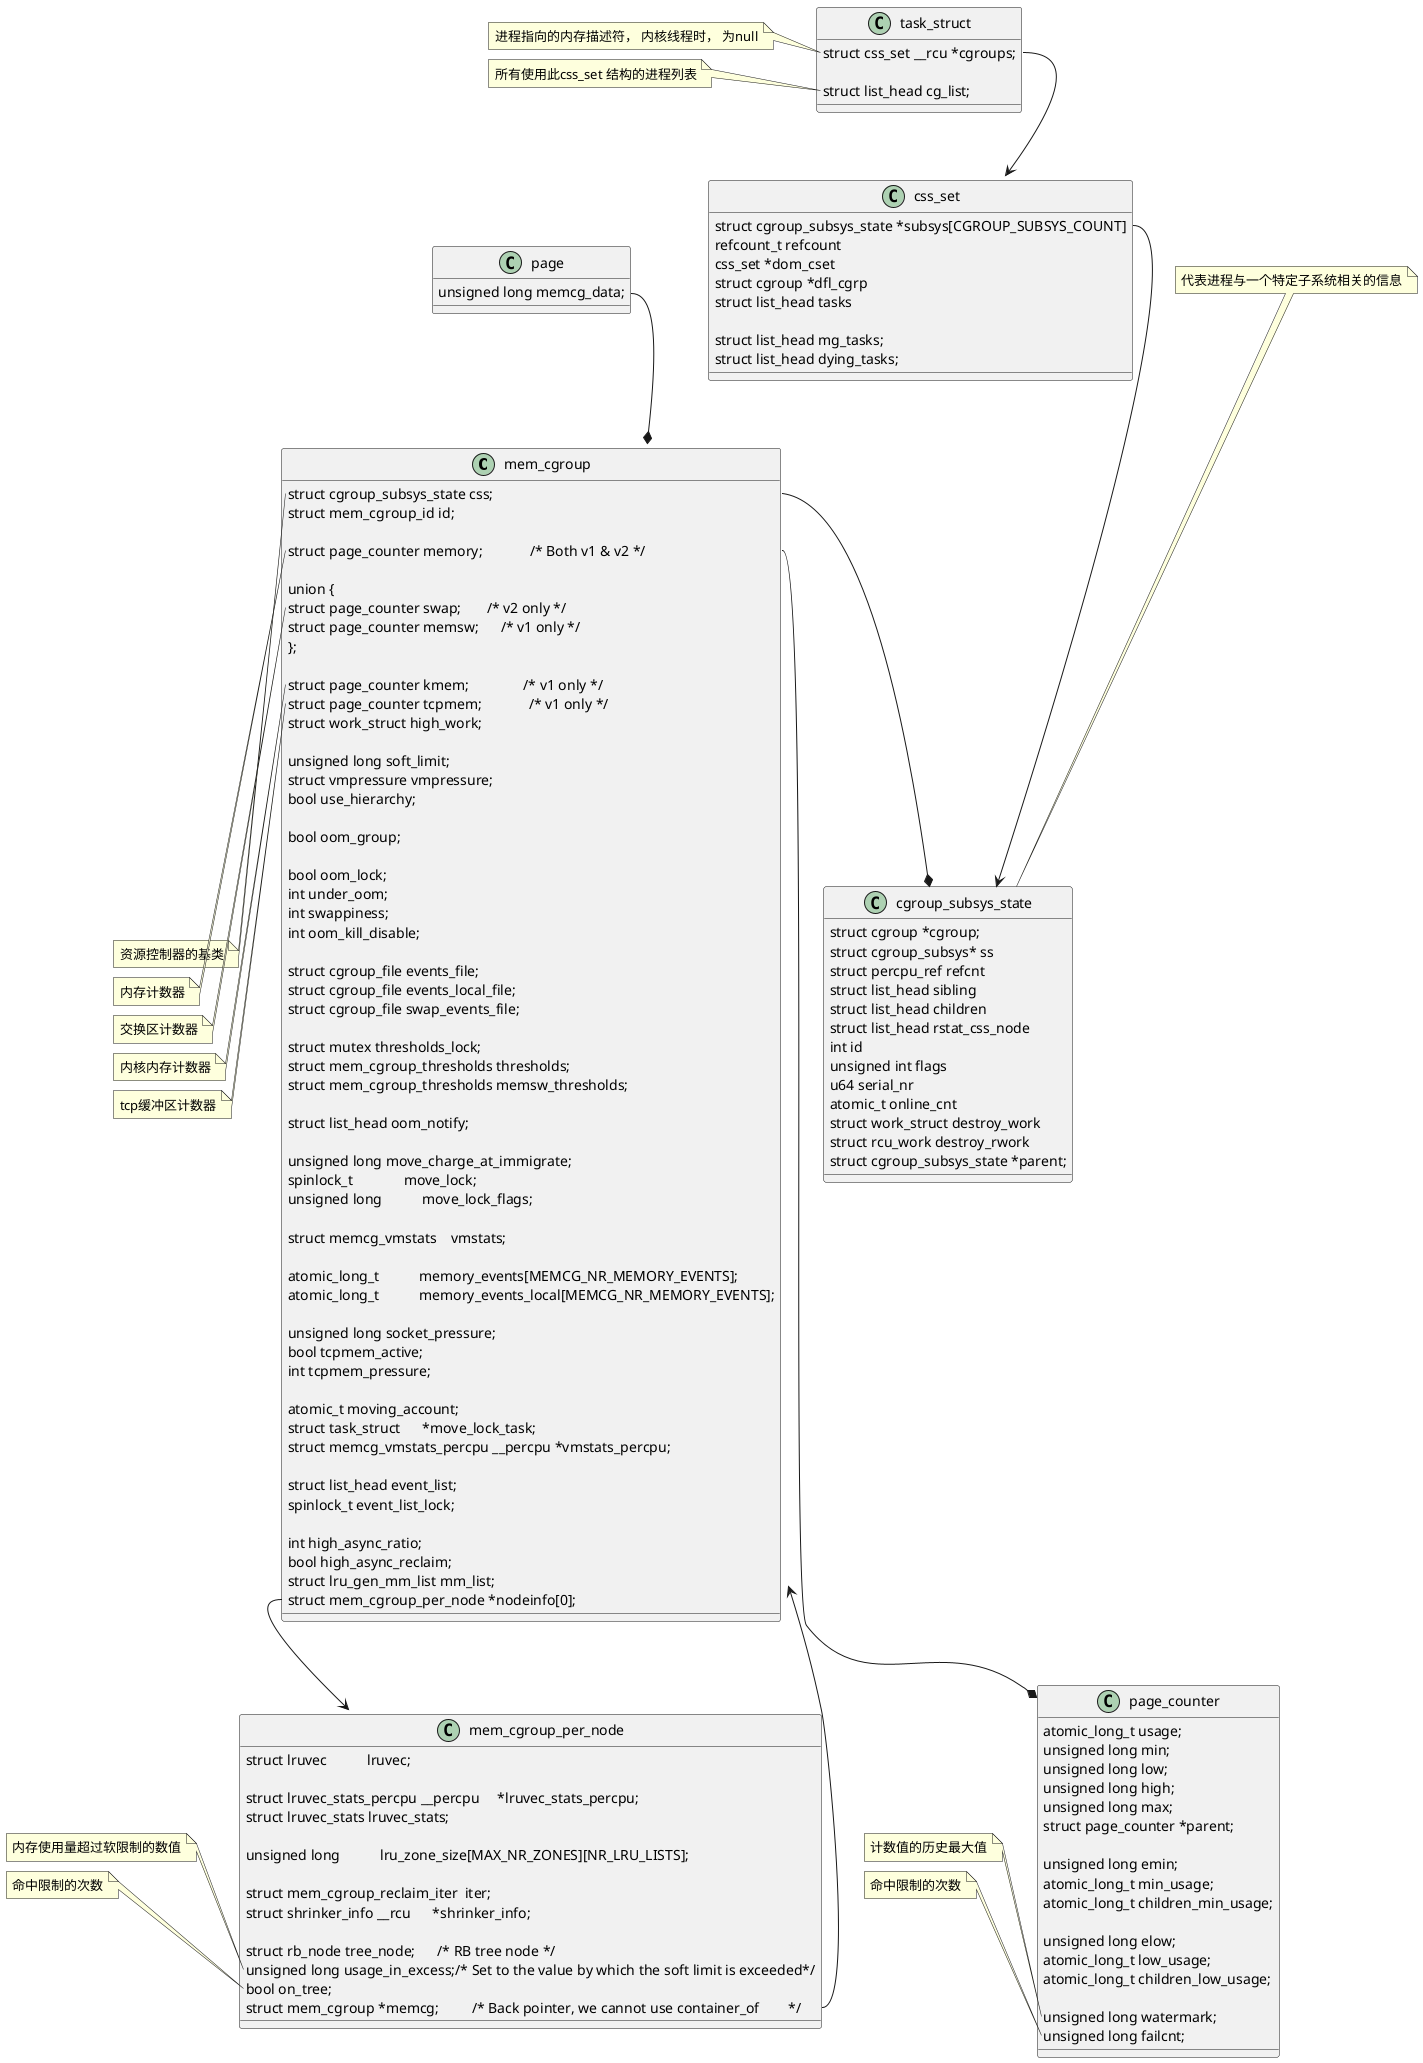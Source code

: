 @startuml
' left to right direction

class mem_cgroup {
        struct cgroup_subsys_state css;
        struct mem_cgroup_id id;

        struct page_counter memory;             /* Both v1 & v2 */

        union {
                struct page_counter swap;       /* v2 only */
                struct page_counter memsw;      /* v1 only */
        };

        struct page_counter kmem;               /* v1 only */
        struct page_counter tcpmem;             /* v1 only */
        struct work_struct high_work;

        unsigned long soft_limit;
        struct vmpressure vmpressure;
        bool use_hierarchy;

        bool oom_group;

        bool oom_lock;
        int under_oom;
        int swappiness;
        int oom_kill_disable;

        struct cgroup_file events_file;
        struct cgroup_file events_local_file;
        struct cgroup_file swap_events_file;

        struct mutex thresholds_lock;
        struct mem_cgroup_thresholds thresholds;
        struct mem_cgroup_thresholds memsw_thresholds;

        struct list_head oom_notify;

        unsigned long move_charge_at_immigrate;
        spinlock_t              move_lock;
        unsigned long           move_lock_flags;

        struct memcg_vmstats    vmstats;

        atomic_long_t           memory_events[MEMCG_NR_MEMORY_EVENTS];
        atomic_long_t           memory_events_local[MEMCG_NR_MEMORY_EVENTS];

        unsigned long socket_pressure;
        bool tcpmem_active;
        int tcpmem_pressure;

        atomic_t moving_account;
        struct task_struct      *move_lock_task;
        struct memcg_vmstats_percpu __percpu *vmstats_percpu;

        struct list_head event_list;
        spinlock_t event_list_lock;

        int high_async_ratio;
        bool high_async_reclaim;
        struct lru_gen_mm_list mm_list;
        struct mem_cgroup_per_node *nodeinfo[0];
}

note left of mem_cgroup::css
    资源控制器的基类
end note

note left of mem_cgroup::memory
    内存计数器
end note

note left of mem_cgroup::swap
    交换区计数器
end note

note left of mem_cgroup::kmem
    内核内存计数器
end note

note left of mem_cgroup::tcpmem
    tcp缓冲区计数器
end note


class page_counter {
        atomic_long_t usage; 
        unsigned long min;
        unsigned long low;
        unsigned long high;
        unsigned long max;
        struct page_counter *parent;

        unsigned long emin;
        atomic_long_t min_usage;
        atomic_long_t children_min_usage;

        unsigned long elow;
        atomic_long_t low_usage; 
        atomic_long_t children_low_usage;

        unsigned long watermark;
        unsigned long failcnt;
}

note left of page_counter::watermark
    计数值的历史最大值
end note

note left of page_counter::failcnt
    命中限制的次数
end note

class mem_cgroup_per_node {
        struct lruvec           lruvec;

        struct lruvec_stats_percpu __percpu     *lruvec_stats_percpu;
        struct lruvec_stats lruvec_stats;

        unsigned long           lru_zone_size[MAX_NR_ZONES][NR_LRU_LISTS];

        struct mem_cgroup_reclaim_iter  iter;
        struct shrinker_info __rcu      *shrinker_info;

        struct rb_node tree_node;      /* RB tree node */
        unsigned long usage_in_excess;/* Set to the value by which the soft limit is exceeded*/
        bool on_tree;
        struct mem_cgroup *memcg;         /* Back pointer, we cannot use container_of        */
}

note left of mem_cgroup_per_node::usage_in_excess
    内存使用量超过软限制的数值
end note

note left of mem_cgroup_per_node::on_tree
    命中限制的次数
end note


class task_struct {
    struct css_set __rcu *cgroups;

    struct list_head cg_list;
}

note left of task_struct::cgroups
    进程指向的内存描述符， 内核线程时， 为null
end note

note left of task_struct::cg_list
    所有使用此css_set 结构的进程列表
end note


class css_set {
    struct cgroup_subsys_state *subsys[CGROUP_SUBSYS_COUNT]
    refcount_t refcount
    css_set *dom_cset
    struct cgroup *dfl_cgrp
    struct list_head tasks

    struct list_head mg_tasks;
    struct list_head dying_tasks;
}

class cgroup_subsys_state {
    struct cgroup *cgroup;
    struct cgroup_subsys* ss
    struct percpu_ref refcnt
    struct list_head sibling
    struct list_head children
    struct list_head rstat_css_node
    int id
    unsigned int flags
    u64 serial_nr
    atomic_t online_cnt
    struct work_struct destroy_work
    struct rcu_work destroy_rwork
    struct cgroup_subsys_state *parent;
}
note top: 代表进程与一个特定子系统相关的信息


class page {
    unsigned long memcg_data;
}

mem_cgroup::memory --* page_counter
mem_cgroup::nodeinfo --> mem_cgroup_per_node

mem_cgroup::css -right-* cgroup_subsys_state

mem_cgroup_per_node::memcg --> mem_cgroup


task_struct::cgroups --> css_set
css_set::subsys --> cgroup_subsys_state

page::memcg_data --* mem_cgroup




